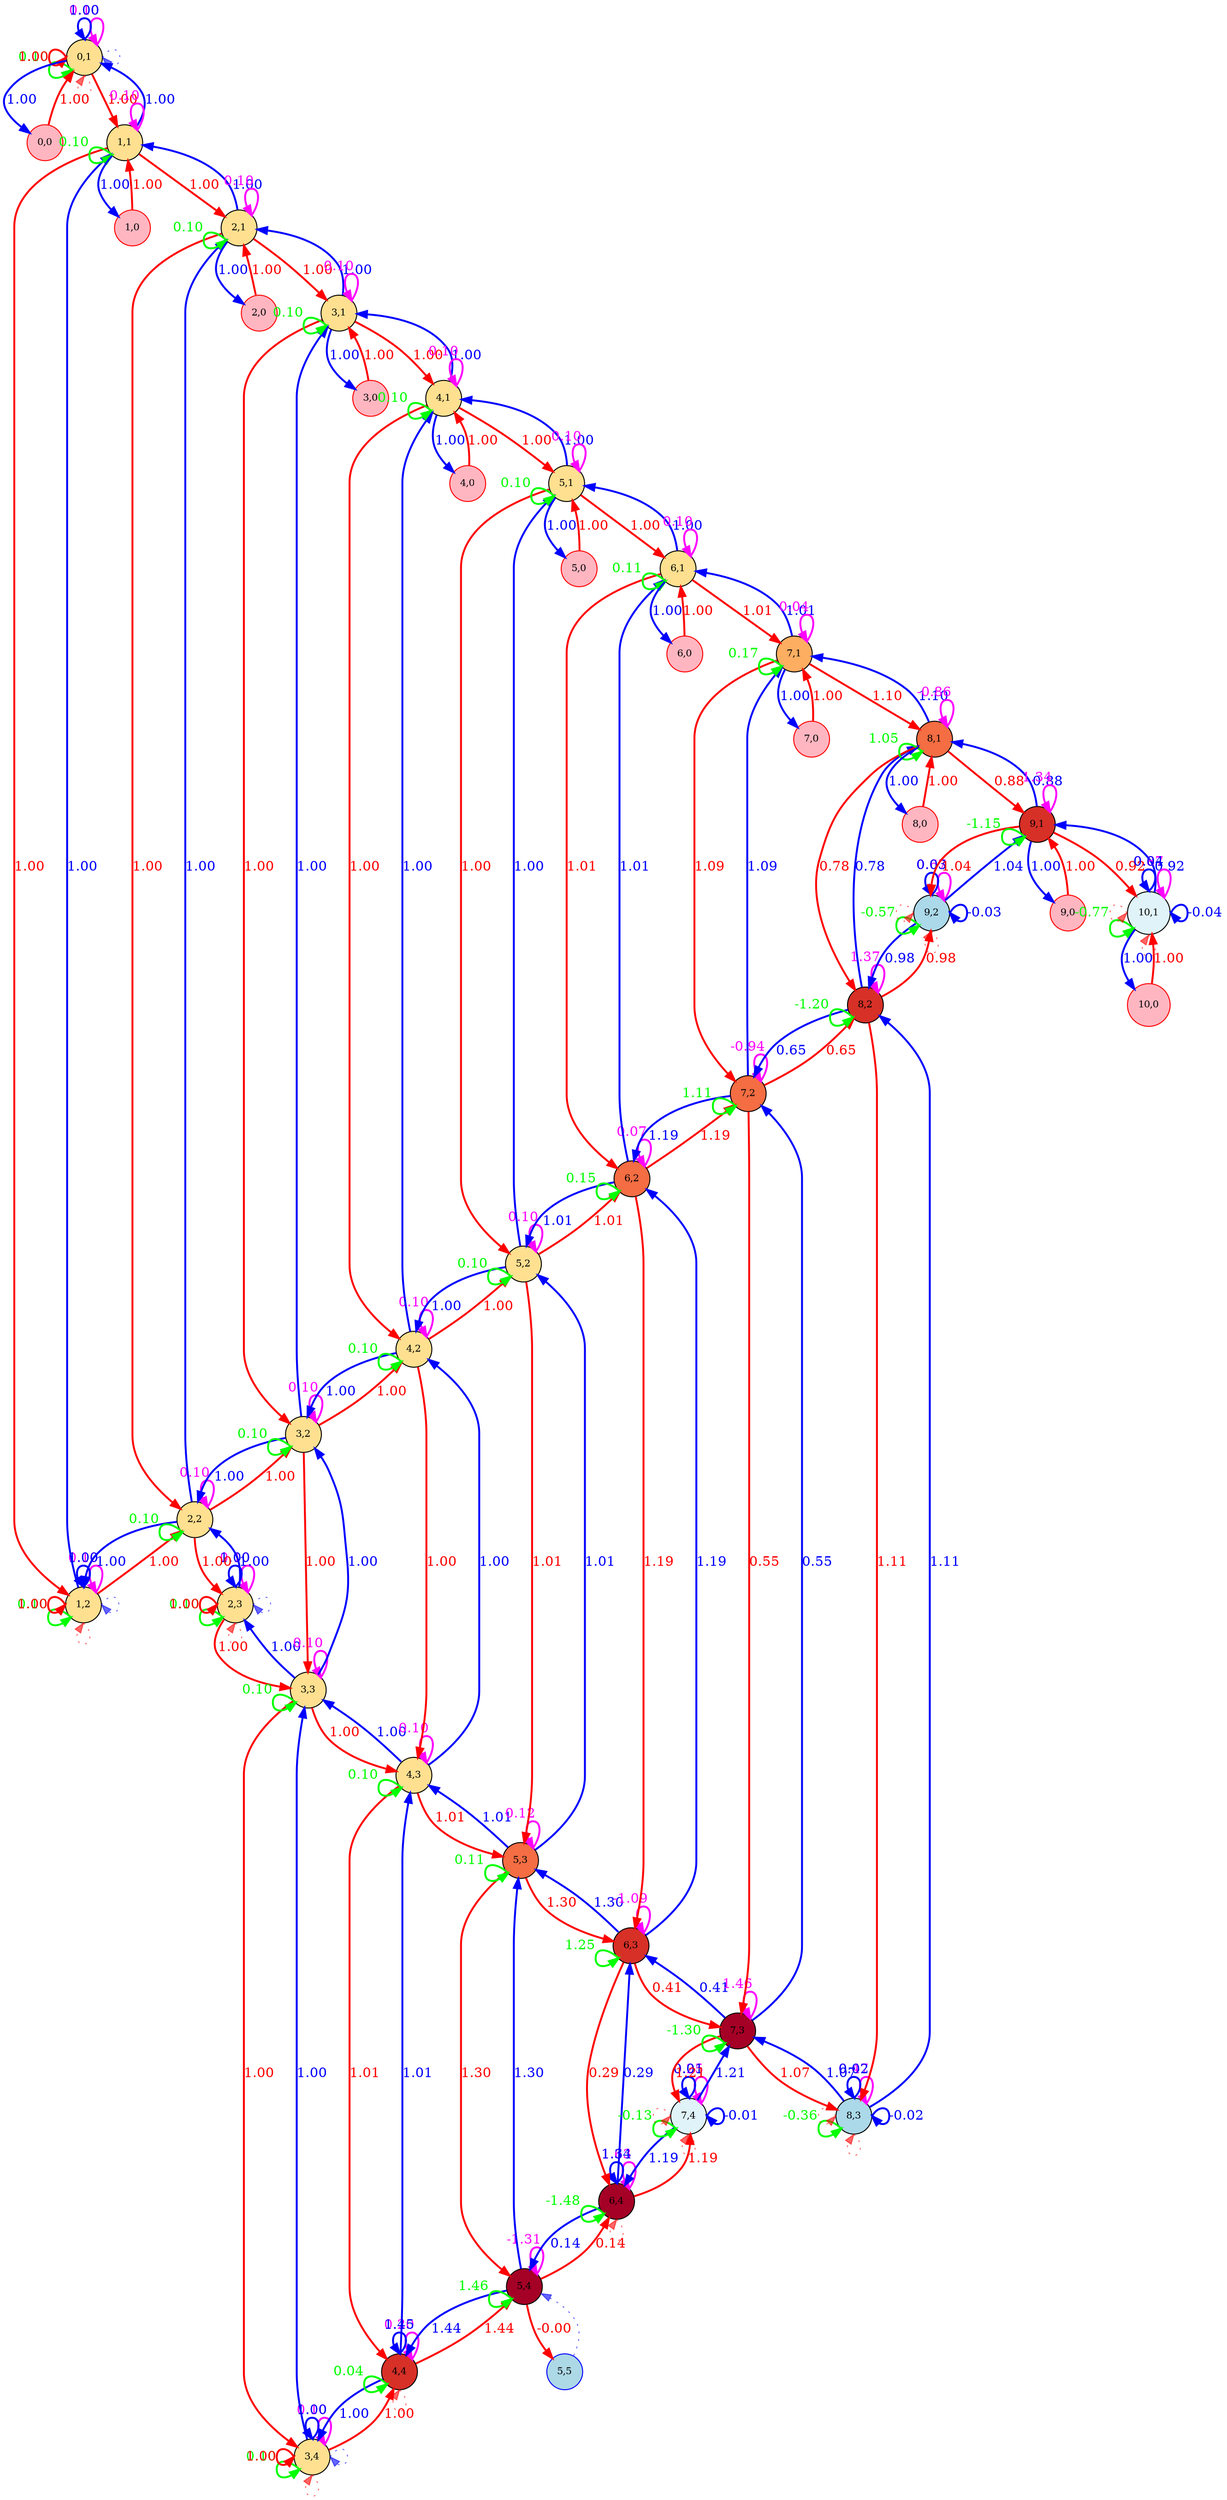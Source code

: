 digraph {
	splines=true
	"0,1" [label="0,1" color=black colorscheme=rdylbu10 fillcolor=5 fontsize=10 pos="0,1!" shape=circle style=filled]
	"0,0" [label="0,0" color=red fillcolor=lightpink fontsize=10 pos="0,0!" shape=circle style=filled]
	"1,2" [label="1,2" color=black colorscheme=rdylbu10 fillcolor=5 fontsize=10 pos="1,2!" shape=circle style=filled]
	"1,1" [label="1,1" color=black colorscheme=rdylbu10 fillcolor=5 fontsize=10 pos="1,1!" shape=circle style=filled]
	"1,0" [label="1,0" color=red fillcolor=lightpink fontsize=10 pos="1,0!" shape=circle style=filled]
	"2,3" [label="2,3" color=black colorscheme=rdylbu10 fillcolor=5 fontsize=10 pos="2,3!" shape=circle style=filled]
	"2,2" [label="2,2" color=black colorscheme=rdylbu10 fillcolor=5 fontsize=10 pos="2,2!" shape=circle style=filled]
	"2,1" [label="2,1" color=black colorscheme=rdylbu10 fillcolor=5 fontsize=10 pos="2,1!" shape=circle style=filled]
	"2,0" [label="2,0" color=red fillcolor=lightpink fontsize=10 pos="2,0!" shape=circle style=filled]
	"3,4" [label="3,4" color=black colorscheme=rdylbu10 fillcolor=5 fontsize=10 pos="3,4!" shape=circle style=filled]
	"3,3" [label="3,3" color=black colorscheme=rdylbu10 fillcolor=5 fontsize=10 pos="3,3!" shape=circle style=filled]
	"3,2" [label="3,2" color=black colorscheme=rdylbu10 fillcolor=5 fontsize=10 pos="3,2!" shape=circle style=filled]
	"3,1" [label="3,1" color=black colorscheme=rdylbu10 fillcolor=5 fontsize=10 pos="3,1!" shape=circle style=filled]
	"3,0" [label="3,0" color=red fillcolor=lightpink fontsize=10 pos="3,0!" shape=circle style=filled]
	"4,4" [label="4,4" color=black colorscheme=rdylbu10 fillcolor=2 fontsize=10 pos="4,4!" shape=circle style=filled]
	"4,3" [label="4,3" color=black colorscheme=rdylbu10 fillcolor=5 fontsize=10 pos="4,3!" shape=circle style=filled]
	"4,2" [label="4,2" color=black colorscheme=rdylbu10 fillcolor=5 fontsize=10 pos="4,2!" shape=circle style=filled]
	"4,1" [label="4,1" color=black colorscheme=rdylbu10 fillcolor=5 fontsize=10 pos="4,1!" shape=circle style=filled]
	"4,0" [label="4,0" color=red fillcolor=lightpink fontsize=10 pos="4,0!" shape=circle style=filled]
	"5,5" [label="5,5" color=blue fillcolor=lightblue fontsize=10 pos="5,5!" shape=circle style=filled]
	"5,4" [label="5,4" color=black colorscheme=rdylbu10 fillcolor=1 fontsize=10 pos="5,4!" shape=circle style=filled]
	"5,3" [label="5,3" color=black colorscheme=rdylbu10 fillcolor=3 fontsize=10 pos="5,3!" shape=circle style=filled]
	"5,2" [label="5,2" color=black colorscheme=rdylbu10 fillcolor=5 fontsize=10 pos="5,2!" shape=circle style=filled]
	"5,1" [label="5,1" color=black colorscheme=rdylbu10 fillcolor=5 fontsize=10 pos="5,1!" shape=circle style=filled]
	"5,0" [label="5,0" color=red fillcolor=lightpink fontsize=10 pos="5,0!" shape=circle style=filled]
	"6,4" [label="6,4" color=black colorscheme=rdylbu10 fillcolor=1 fontsize=10 pos="6,4!" shape=circle style=filled]
	"6,3" [label="6,3" color=black colorscheme=rdylbu10 fillcolor=2 fontsize=10 pos="6,3!" shape=circle style=filled]
	"6,2" [label="6,2" color=black colorscheme=rdylbu10 fillcolor=3 fontsize=10 pos="6,2!" shape=circle style=filled]
	"6,1" [label="6,1" color=black colorscheme=rdylbu10 fillcolor=5 fontsize=10 pos="6,1!" shape=circle style=filled]
	"6,0" [label="6,0" color=red fillcolor=lightpink fontsize=10 pos="6,0!" shape=circle style=filled]
	"7,4" [label="7,4" color=black colorscheme=rdylbu10 fillcolor=6 fontsize=10 pos="7,4!" shape=circle style=filled]
	"7,3" [label="7,3" color=black colorscheme=rdylbu10 fillcolor=1 fontsize=10 pos="7,3!" shape=circle style=filled]
	"7,2" [label="7,2" color=black colorscheme=rdylbu10 fillcolor=3 fontsize=10 pos="7,2!" shape=circle style=filled]
	"7,1" [label="7,1" color=black colorscheme=rdylbu10 fillcolor=4 fontsize=10 pos="7,1!" shape=circle style=filled]
	"7,0" [label="7,0" color=red fillcolor=lightpink fontsize=10 pos="7,0!" shape=circle style=filled]
	"8,3" [label="8,3" color=black colorscheme=rdylbu10 fillcolor=7 fontsize=10 pos="8,3!" shape=circle style=filled]
	"8,2" [label="8,2" color=black colorscheme=rdylbu10 fillcolor=2 fontsize=10 pos="8,2!" shape=circle style=filled]
	"8,1" [label="8,1" color=black colorscheme=rdylbu10 fillcolor=3 fontsize=10 pos="8,1!" shape=circle style=filled]
	"8,0" [label="8,0" color=red fillcolor=lightpink fontsize=10 pos="8,0!" shape=circle style=filled]
	"9,2" [label="9,2" color=black colorscheme=rdylbu10 fillcolor=7 fontsize=10 pos="9,2!" shape=circle style=filled]
	"9,1" [label="9,1" color=black colorscheme=rdylbu10 fillcolor=2 fontsize=10 pos="9,1!" shape=circle style=filled]
	"9,0" [label="9,0" color=red fillcolor=lightpink fontsize=10 pos="9,0!" shape=circle style=filled]
	"10,1" [label="10,1" color=black colorscheme=rdylbu10 fillcolor=6 fontsize=10 pos="10,1!" shape=circle style=filled]
	"10,0" [label="10,0" color=red fillcolor=lightpink fontsize=10 pos="10,0!" shape=circle style=filled]
	"0,1" -> "0,1" [label=0.10 color="#ff00ff" fontcolor="#ff00ff" headport=ne penwidth=2 style=solid tailport=ne]
	"0,1" -> "0,1" [label=0.10 color="#00ff00" fontcolor="#00ff00" headport=sw penwidth=2 style=solid tailport=sw]
	"0,1" -> "0,0" [label=1.00 color="#0000ff" fontcolor="#0000ff" penwidth=2 style=solid]
	"0,1" -> "1,1" [label=1.00 color="#ff0000" fontcolor="#ff0000" penwidth=2 style=solid]
	"0,1" -> "0,1" [label="" color="#ff000099" fontcolor="#ff000099" headport=s style=dotted tailport=s]
	"0,1" -> "0,1" [label=1.00 color="#0000ff" fontcolor="#0000ff" headport=n penwidth=2 style=solid tailport=n]
	"0,1" -> "0,1" [label="" color="#0000ff99" fontcolor="#0000ff99" headport=e style=dotted tailport=e]
	"0,1" -> "0,1" [label=1.00 color="#ff0000" fontcolor="#ff0000" headport=w penwidth=2 style=solid tailport=w]
	"0,0" -> "0,1" [label=1.00 color="#ff0000" fontcolor="#ff0000" penwidth=2 style=solid]
	"1,2" -> "1,2" [label=0.10 color="#ff00ff" fontcolor="#ff00ff" headport=ne penwidth=2 style=solid tailport=ne]
	"1,2" -> "1,2" [label=0.10 color="#00ff00" fontcolor="#00ff00" headport=sw penwidth=2 style=solid tailport=sw]
	"1,2" -> "1,1" [label=1.00 color="#0000ff" fontcolor="#0000ff" penwidth=2 style=solid]
	"1,2" -> "2,2" [label=1.00 color="#ff0000" fontcolor="#ff0000" penwidth=2 style=solid]
	"1,2" -> "1,2" [label="" color="#ff000099" fontcolor="#ff000099" headport=s style=dotted tailport=s]
	"1,2" -> "1,2" [label=1.00 color="#0000ff" fontcolor="#0000ff" headport=n penwidth=2 style=solid tailport=n]
	"1,2" -> "1,2" [label="" color="#0000ff99" fontcolor="#0000ff99" headport=e style=dotted tailport=e]
	"1,2" -> "1,2" [label=1.00 color="#ff0000" fontcolor="#ff0000" headport=w penwidth=2 style=solid tailport=w]
	"1,1" -> "0,1" [label=1.00 color="#0000ff" fontcolor="#0000ff" penwidth=2 style=solid]
	"1,1" -> "1,2" [label=1.00 color="#ff0000" fontcolor="#ff0000" penwidth=2 style=solid]
	"1,1" -> "1,1" [label=0.10 color="#ff00ff" fontcolor="#ff00ff" headport=ne penwidth=2 style=solid tailport=ne]
	"1,1" -> "1,1" [label=0.10 color="#00ff00" fontcolor="#00ff00" headport=sw penwidth=2 style=solid tailport=sw]
	"1,1" -> "1,0" [label=1.00 color="#0000ff" fontcolor="#0000ff" penwidth=2 style=solid]
	"1,1" -> "2,1" [label=1.00 color="#ff0000" fontcolor="#ff0000" penwidth=2 style=solid]
	"1,0" -> "1,1" [label=1.00 color="#ff0000" fontcolor="#ff0000" penwidth=2 style=solid]
	"2,3" -> "2,3" [label=0.10 color="#ff00ff" fontcolor="#ff00ff" headport=ne penwidth=2 style=solid tailport=ne]
	"2,3" -> "2,3" [label=0.10 color="#00ff00" fontcolor="#00ff00" headport=sw penwidth=2 style=solid tailport=sw]
	"2,3" -> "2,2" [label=1.00 color="#0000ff" fontcolor="#0000ff" penwidth=2 style=solid]
	"2,3" -> "3,3" [label=1.00 color="#ff0000" fontcolor="#ff0000" penwidth=2 style=solid]
	"2,3" -> "2,3" [label="" color="#ff000099" fontcolor="#ff000099" headport=s style=dotted tailport=s]
	"2,3" -> "2,3" [label=1.00 color="#0000ff" fontcolor="#0000ff" headport=n penwidth=2 style=solid tailport=n]
	"2,3" -> "2,3" [label="" color="#0000ff99" fontcolor="#0000ff99" headport=e style=dotted tailport=e]
	"2,3" -> "2,3" [label=1.00 color="#ff0000" fontcolor="#ff0000" headport=w penwidth=2 style=solid tailport=w]
	"2,2" -> "1,2" [label=1.00 color="#0000ff" fontcolor="#0000ff" penwidth=2 style=solid]
	"2,2" -> "2,3" [label=1.00 color="#ff0000" fontcolor="#ff0000" penwidth=2 style=solid]
	"2,2" -> "2,2" [label=0.10 color="#ff00ff" fontcolor="#ff00ff" headport=ne penwidth=2 style=solid tailport=ne]
	"2,2" -> "2,2" [label=0.10 color="#00ff00" fontcolor="#00ff00" headport=sw penwidth=2 style=solid tailport=sw]
	"2,2" -> "2,1" [label=1.00 color="#0000ff" fontcolor="#0000ff" penwidth=2 style=solid]
	"2,2" -> "3,2" [label=1.00 color="#ff0000" fontcolor="#ff0000" penwidth=2 style=solid]
	"2,1" -> "1,1" [label=1.00 color="#0000ff" fontcolor="#0000ff" penwidth=2 style=solid]
	"2,1" -> "2,2" [label=1.00 color="#ff0000" fontcolor="#ff0000" penwidth=2 style=solid]
	"2,1" -> "2,1" [label=0.10 color="#ff00ff" fontcolor="#ff00ff" headport=ne penwidth=2 style=solid tailport=ne]
	"2,1" -> "2,1" [label=0.10 color="#00ff00" fontcolor="#00ff00" headport=sw penwidth=2 style=solid tailport=sw]
	"2,1" -> "2,0" [label=1.00 color="#0000ff" fontcolor="#0000ff" penwidth=2 style=solid]
	"2,1" -> "3,1" [label=1.00 color="#ff0000" fontcolor="#ff0000" penwidth=2 style=solid]
	"2,0" -> "2,1" [label=1.00 color="#ff0000" fontcolor="#ff0000" penwidth=2 style=solid]
	"3,4" -> "3,4" [label=0.10 color="#ff00ff" fontcolor="#ff00ff" headport=ne penwidth=2 style=solid tailport=ne]
	"3,4" -> "3,4" [label=0.10 color="#00ff00" fontcolor="#00ff00" headport=sw penwidth=2 style=solid tailport=sw]
	"3,4" -> "3,3" [label=1.00 color="#0000ff" fontcolor="#0000ff" penwidth=2 style=solid]
	"3,4" -> "4,4" [label=1.00 color="#ff0000" fontcolor="#ff0000" penwidth=2 style=solid]
	"3,4" -> "3,4" [label="" color="#ff000099" fontcolor="#ff000099" headport=s style=dotted tailport=s]
	"3,4" -> "3,4" [label=1.00 color="#0000ff" fontcolor="#0000ff" headport=n penwidth=2 style=solid tailport=n]
	"3,4" -> "3,4" [label="" color="#0000ff99" fontcolor="#0000ff99" headport=e style=dotted tailport=e]
	"3,4" -> "3,4" [label=1.00 color="#ff0000" fontcolor="#ff0000" headport=w penwidth=2 style=solid tailport=w]
	"3,3" -> "2,3" [label=1.00 color="#0000ff" fontcolor="#0000ff" penwidth=2 style=solid]
	"3,3" -> "3,4" [label=1.00 color="#ff0000" fontcolor="#ff0000" penwidth=2 style=solid]
	"3,3" -> "3,3" [label=0.10 color="#ff00ff" fontcolor="#ff00ff" headport=ne penwidth=2 style=solid tailport=ne]
	"3,3" -> "3,3" [label=0.10 color="#00ff00" fontcolor="#00ff00" headport=sw penwidth=2 style=solid tailport=sw]
	"3,3" -> "3,2" [label=1.00 color="#0000ff" fontcolor="#0000ff" penwidth=2 style=solid]
	"3,3" -> "4,3" [label=1.00 color="#ff0000" fontcolor="#ff0000" penwidth=2 style=solid]
	"3,2" -> "2,2" [label=1.00 color="#0000ff" fontcolor="#0000ff" penwidth=2 style=solid]
	"3,2" -> "3,3" [label=1.00 color="#ff0000" fontcolor="#ff0000" penwidth=2 style=solid]
	"3,2" -> "3,2" [label=0.10 color="#ff00ff" fontcolor="#ff00ff" headport=ne penwidth=2 style=solid tailport=ne]
	"3,2" -> "3,2" [label=0.10 color="#00ff00" fontcolor="#00ff00" headport=sw penwidth=2 style=solid tailport=sw]
	"3,2" -> "3,1" [label=1.00 color="#0000ff" fontcolor="#0000ff" penwidth=2 style=solid]
	"3,2" -> "4,2" [label=1.00 color="#ff0000" fontcolor="#ff0000" penwidth=2 style=solid]
	"3,1" -> "2,1" [label=1.00 color="#0000ff" fontcolor="#0000ff" penwidth=2 style=solid]
	"3,1" -> "3,2" [label=1.00 color="#ff0000" fontcolor="#ff0000" penwidth=2 style=solid]
	"3,1" -> "3,1" [label=0.10 color="#ff00ff" fontcolor="#ff00ff" headport=ne penwidth=2 style=solid tailport=ne]
	"3,1" -> "3,1" [label=0.10 color="#00ff00" fontcolor="#00ff00" headport=sw penwidth=2 style=solid tailport=sw]
	"3,1" -> "3,0" [label=1.00 color="#0000ff" fontcolor="#0000ff" penwidth=2 style=solid]
	"3,1" -> "4,1" [label=1.00 color="#ff0000" fontcolor="#ff0000" penwidth=2 style=solid]
	"3,0" -> "3,1" [label=1.00 color="#ff0000" fontcolor="#ff0000" penwidth=2 style=solid]
	"4,4" -> "3,4" [label=1.00 color="#0000ff" fontcolor="#0000ff" penwidth=2 style=solid]
	"4,4" -> "4,4" [label=0.20 color="#ff00ff" fontcolor="#ff00ff" headport=ne penwidth=2 style=solid tailport=ne]
	"4,4" -> "4,4" [label=0.04 color="#00ff00" fontcolor="#00ff00" headport=sw penwidth=2 style=solid tailport=sw]
	"4,4" -> "4,3" [label=1.01 color="#0000ff" fontcolor="#0000ff" penwidth=2 style=solid]
	"4,4" -> "5,4" [label=1.44 color="#ff0000" fontcolor="#ff0000" penwidth=2 style=solid]
	"4,4" -> "4,4" [label="" color="#ff000099" fontcolor="#ff000099" headport=s style=dotted tailport=s]
	"4,4" -> "4,4" [label=1.45 color="#0000ff" fontcolor="#0000ff" headport=n penwidth=2 style=solid tailport=n]
	"4,3" -> "3,3" [label=1.00 color="#0000ff" fontcolor="#0000ff" penwidth=2 style=solid]
	"4,3" -> "4,4" [label=1.01 color="#ff0000" fontcolor="#ff0000" penwidth=2 style=solid]
	"4,3" -> "4,3" [label=0.10 color="#ff00ff" fontcolor="#ff00ff" headport=ne penwidth=2 style=solid tailport=ne]
	"4,3" -> "4,3" [label=0.10 color="#00ff00" fontcolor="#00ff00" headport=sw penwidth=2 style=solid tailport=sw]
	"4,3" -> "4,2" [label=1.00 color="#0000ff" fontcolor="#0000ff" penwidth=2 style=solid]
	"4,3" -> "5,3" [label=1.01 color="#ff0000" fontcolor="#ff0000" penwidth=2 style=solid]
	"4,2" -> "3,2" [label=1.00 color="#0000ff" fontcolor="#0000ff" penwidth=2 style=solid]
	"4,2" -> "4,3" [label=1.00 color="#ff0000" fontcolor="#ff0000" penwidth=2 style=solid]
	"4,2" -> "4,2" [label=0.10 color="#ff00ff" fontcolor="#ff00ff" headport=ne penwidth=2 style=solid tailport=ne]
	"4,2" -> "4,2" [label=0.10 color="#00ff00" fontcolor="#00ff00" headport=sw penwidth=2 style=solid tailport=sw]
	"4,2" -> "4,1" [label=1.00 color="#0000ff" fontcolor="#0000ff" penwidth=2 style=solid]
	"4,2" -> "5,2" [label=1.00 color="#ff0000" fontcolor="#ff0000" penwidth=2 style=solid]
	"4,1" -> "3,1" [label=1.00 color="#0000ff" fontcolor="#0000ff" penwidth=2 style=solid]
	"4,1" -> "4,2" [label=1.00 color="#ff0000" fontcolor="#ff0000" penwidth=2 style=solid]
	"4,1" -> "4,1" [label=0.10 color="#ff00ff" fontcolor="#ff00ff" headport=ne penwidth=2 style=solid tailport=ne]
	"4,1" -> "4,1" [label=0.10 color="#00ff00" fontcolor="#00ff00" headport=sw penwidth=2 style=solid tailport=sw]
	"4,1" -> "4,0" [label=1.00 color="#0000ff" fontcolor="#0000ff" penwidth=2 style=solid]
	"4,1" -> "5,1" [label=1.00 color="#ff0000" fontcolor="#ff0000" penwidth=2 style=solid]
	"4,0" -> "4,1" [label=1.00 color="#ff0000" fontcolor="#ff0000" penwidth=2 style=solid]
	"5,5" -> "5,4" [label="" color="#0000ff99" fontcolor="#0000ff99" style=dotted]
	"5,4" -> "4,4" [label=1.44 color="#0000ff" fontcolor="#0000ff" penwidth=2 style=solid]
	"5,4" -> "5,5" [label=-0.00 color="#ff0000" fontcolor="#ff0000" penwidth=2 style=solid]
	"5,4" -> "5,4" [label=-1.31 color="#ff00ff" fontcolor="#ff00ff" headport=ne penwidth=2 style=solid tailport=ne]
	"5,4" -> "5,4" [label=1.46 color="#00ff00" fontcolor="#00ff00" headport=sw penwidth=2 style=solid tailport=sw]
	"5,4" -> "5,3" [label=1.30 color="#0000ff" fontcolor="#0000ff" penwidth=2 style=solid]
	"5,4" -> "6,4" [label=0.14 color="#ff0000" fontcolor="#ff0000" penwidth=2 style=solid]
	"5,3" -> "4,3" [label=1.01 color="#0000ff" fontcolor="#0000ff" penwidth=2 style=solid]
	"5,3" -> "5,4" [label=1.30 color="#ff0000" fontcolor="#ff0000" penwidth=2 style=solid]
	"5,3" -> "5,3" [label=0.12 color="#ff00ff" fontcolor="#ff00ff" headport=ne penwidth=2 style=solid tailport=ne]
	"5,3" -> "5,3" [label=0.11 color="#00ff00" fontcolor="#00ff00" headport=sw penwidth=2 style=solid tailport=sw]
	"5,3" -> "5,2" [label=1.01 color="#0000ff" fontcolor="#0000ff" penwidth=2 style=solid]
	"5,3" -> "6,3" [label=1.30 color="#ff0000" fontcolor="#ff0000" penwidth=2 style=solid]
	"5,2" -> "4,2" [label=1.00 color="#0000ff" fontcolor="#0000ff" penwidth=2 style=solid]
	"5,2" -> "5,3" [label=1.01 color="#ff0000" fontcolor="#ff0000" penwidth=2 style=solid]
	"5,2" -> "5,2" [label=0.10 color="#ff00ff" fontcolor="#ff00ff" headport=ne penwidth=2 style=solid tailport=ne]
	"5,2" -> "5,2" [label=0.10 color="#00ff00" fontcolor="#00ff00" headport=sw penwidth=2 style=solid tailport=sw]
	"5,2" -> "5,1" [label=1.00 color="#0000ff" fontcolor="#0000ff" penwidth=2 style=solid]
	"5,2" -> "6,2" [label=1.01 color="#ff0000" fontcolor="#ff0000" penwidth=2 style=solid]
	"5,1" -> "4,1" [label=1.00 color="#0000ff" fontcolor="#0000ff" penwidth=2 style=solid]
	"5,1" -> "5,2" [label=1.00 color="#ff0000" fontcolor="#ff0000" penwidth=2 style=solid]
	"5,1" -> "5,1" [label=0.10 color="#ff00ff" fontcolor="#ff00ff" headport=ne penwidth=2 style=solid tailport=ne]
	"5,1" -> "5,1" [label=0.10 color="#00ff00" fontcolor="#00ff00" headport=sw penwidth=2 style=solid tailport=sw]
	"5,1" -> "5,0" [label=1.00 color="#0000ff" fontcolor="#0000ff" penwidth=2 style=solid]
	"5,1" -> "6,1" [label=1.00 color="#ff0000" fontcolor="#ff0000" penwidth=2 style=solid]
	"5,0" -> "5,1" [label=1.00 color="#ff0000" fontcolor="#ff0000" penwidth=2 style=solid]
	"6,4" -> "5,4" [label=0.14 color="#0000ff" fontcolor="#0000ff" penwidth=2 style=solid]
	"6,4" -> "6,4" [label=1.63 color="#ff00ff" fontcolor="#ff00ff" headport=ne penwidth=2 style=solid tailport=ne]
	"6,4" -> "6,4" [label=-1.48 color="#00ff00" fontcolor="#00ff00" headport=sw penwidth=2 style=solid tailport=sw]
	"6,4" -> "6,3" [label=0.29 color="#0000ff" fontcolor="#0000ff" penwidth=2 style=solid]
	"6,4" -> "7,4" [label=1.19 color="#ff0000" fontcolor="#ff0000" penwidth=2 style=solid]
	"6,4" -> "6,4" [label="" color="#ff000099" fontcolor="#ff000099" headport=s style=dotted tailport=s]
	"6,4" -> "6,4" [label=1.34 color="#0000ff" fontcolor="#0000ff" headport=n penwidth=2 style=solid tailport=n]
	"6,3" -> "5,3" [label=1.30 color="#0000ff" fontcolor="#0000ff" penwidth=2 style=solid]
	"6,3" -> "6,4" [label=0.29 color="#ff0000" fontcolor="#ff0000" penwidth=2 style=solid]
	"6,3" -> "6,3" [label=-1.09 color="#ff00ff" fontcolor="#ff00ff" headport=ne penwidth=2 style=solid tailport=ne]
	"6,3" -> "6,3" [label=1.25 color="#00ff00" fontcolor="#00ff00" headport=sw penwidth=2 style=solid tailport=sw]
	"6,3" -> "6,2" [label=1.19 color="#0000ff" fontcolor="#0000ff" penwidth=2 style=solid]
	"6,3" -> "7,3" [label=0.41 color="#ff0000" fontcolor="#ff0000" penwidth=2 style=solid]
	"6,2" -> "5,2" [label=1.01 color="#0000ff" fontcolor="#0000ff" penwidth=2 style=solid]
	"6,2" -> "6,3" [label=1.19 color="#ff0000" fontcolor="#ff0000" penwidth=2 style=solid]
	"6,2" -> "6,2" [label=0.07 color="#ff00ff" fontcolor="#ff00ff" headport=ne penwidth=2 style=solid tailport=ne]
	"6,2" -> "6,2" [label=0.15 color="#00ff00" fontcolor="#00ff00" headport=sw penwidth=2 style=solid tailport=sw]
	"6,2" -> "6,1" [label=1.01 color="#0000ff" fontcolor="#0000ff" penwidth=2 style=solid]
	"6,2" -> "7,2" [label=1.19 color="#ff0000" fontcolor="#ff0000" penwidth=2 style=solid]
	"6,1" -> "5,1" [label=1.00 color="#0000ff" fontcolor="#0000ff" penwidth=2 style=solid]
	"6,1" -> "6,2" [label=1.01 color="#ff0000" fontcolor="#ff0000" penwidth=2 style=solid]
	"6,1" -> "6,1" [label=0.10 color="#ff00ff" fontcolor="#ff00ff" headport=ne penwidth=2 style=solid tailport=ne]
	"6,1" -> "6,1" [label=0.11 color="#00ff00" fontcolor="#00ff00" headport=sw penwidth=2 style=solid tailport=sw]
	"6,1" -> "6,0" [label=1.00 color="#0000ff" fontcolor="#0000ff" penwidth=2 style=solid]
	"6,1" -> "7,1" [label=1.01 color="#ff0000" fontcolor="#ff0000" penwidth=2 style=solid]
	"6,0" -> "6,1" [label=1.00 color="#ff0000" fontcolor="#ff0000" penwidth=2 style=solid]
	"7,4" -> "6,4" [label=1.19 color="#0000ff" fontcolor="#0000ff" penwidth=2 style=solid]
	"7,4" -> "7,4" [label=0.25 color="#ff00ff" fontcolor="#ff00ff" headport=ne penwidth=2 style=solid tailport=ne]
	"7,4" -> "7,4" [label=-0.13 color="#00ff00" fontcolor="#00ff00" headport=sw penwidth=2 style=solid tailport=sw]
	"7,4" -> "7,3" [label=1.21 color="#0000ff" fontcolor="#0000ff" penwidth=2 style=solid]
	"7,4" -> "7,4" [label="" color="#ff000099" fontcolor="#ff000099" headport=s style=dotted tailport=s]
	"7,4" -> "7,4" [label=0.01 color="#0000ff" fontcolor="#0000ff" headport=n penwidth=2 style=solid tailport=n]
	"7,4" -> "7,4" [label="" color="#ff000099" fontcolor="#ff000099" headport=w style=dotted tailport=w]
	"7,4" -> "7,4" [label=-0.01 color="#0000ff" fontcolor="#0000ff" headport=e penwidth=2 style=solid tailport=e]
	"7,3" -> "6,3" [label=0.41 color="#0000ff" fontcolor="#0000ff" penwidth=2 style=solid]
	"7,3" -> "7,4" [label=1.21 color="#ff0000" fontcolor="#ff0000" penwidth=2 style=solid]
	"7,3" -> "7,3" [label=1.46 color="#ff00ff" fontcolor="#ff00ff" headport=ne penwidth=2 style=solid tailport=ne]
	"7,3" -> "7,3" [label=-1.30 color="#00ff00" fontcolor="#00ff00" headport=sw penwidth=2 style=solid tailport=sw]
	"7,3" -> "7,2" [label=0.55 color="#0000ff" fontcolor="#0000ff" penwidth=2 style=solid]
	"7,3" -> "8,3" [label=1.07 color="#ff0000" fontcolor="#ff0000" penwidth=2 style=solid]
	"7,2" -> "6,2" [label=1.19 color="#0000ff" fontcolor="#0000ff" penwidth=2 style=solid]
	"7,2" -> "7,3" [label=0.55 color="#ff0000" fontcolor="#ff0000" penwidth=2 style=solid]
	"7,2" -> "7,2" [label=-0.94 color="#ff00ff" fontcolor="#ff00ff" headport=ne penwidth=2 style=solid tailport=ne]
	"7,2" -> "7,2" [label=1.11 color="#00ff00" fontcolor="#00ff00" headport=sw penwidth=2 style=solid tailport=sw]
	"7,2" -> "7,1" [label=1.09 color="#0000ff" fontcolor="#0000ff" penwidth=2 style=solid]
	"7,2" -> "8,2" [label=0.65 color="#ff0000" fontcolor="#ff0000" penwidth=2 style=solid]
	"7,1" -> "6,1" [label=1.01 color="#0000ff" fontcolor="#0000ff" penwidth=2 style=solid]
	"7,1" -> "7,2" [label=1.09 color="#ff0000" fontcolor="#ff0000" penwidth=2 style=solid]
	"7,1" -> "7,1" [label=0.04 color="#ff00ff" fontcolor="#ff00ff" headport=ne penwidth=2 style=solid tailport=ne]
	"7,1" -> "7,1" [label=0.17 color="#00ff00" fontcolor="#00ff00" headport=sw penwidth=2 style=solid tailport=sw]
	"7,1" -> "7,0" [label=1.00 color="#0000ff" fontcolor="#0000ff" penwidth=2 style=solid]
	"7,1" -> "8,1" [label=1.10 color="#ff0000" fontcolor="#ff0000" penwidth=2 style=solid]
	"7,0" -> "7,1" [label=1.00 color="#ff0000" fontcolor="#ff0000" penwidth=2 style=solid]
	"8,3" -> "7,3" [label=1.07 color="#0000ff" fontcolor="#0000ff" penwidth=2 style=solid]
	"8,3" -> "8,3" [label=0.47 color="#ff00ff" fontcolor="#ff00ff" headport=ne penwidth=2 style=solid tailport=ne]
	"8,3" -> "8,3" [label=-0.36 color="#00ff00" fontcolor="#00ff00" headport=sw penwidth=2 style=solid tailport=sw]
	"8,3" -> "8,2" [label=1.11 color="#0000ff" fontcolor="#0000ff" penwidth=2 style=solid]
	"8,3" -> "8,3" [label="" color="#ff000099" fontcolor="#ff000099" headport=s style=dotted tailport=s]
	"8,3" -> "8,3" [label=0.02 color="#0000ff" fontcolor="#0000ff" headport=n penwidth=2 style=solid tailport=n]
	"8,3" -> "8,3" [label="" color="#ff000099" fontcolor="#ff000099" headport=w style=dotted tailport=w]
	"8,3" -> "8,3" [label=-0.02 color="#0000ff" fontcolor="#0000ff" headport=e penwidth=2 style=solid tailport=e]
	"8,2" -> "7,2" [label=0.65 color="#0000ff" fontcolor="#0000ff" penwidth=2 style=solid]
	"8,2" -> "8,3" [label=1.11 color="#ff0000" fontcolor="#ff0000" penwidth=2 style=solid]
	"8,2" -> "8,2" [label=1.37 color="#ff00ff" fontcolor="#ff00ff" headport=ne penwidth=2 style=solid tailport=ne]
	"8,2" -> "8,2" [label=-1.20 color="#00ff00" fontcolor="#00ff00" headport=sw penwidth=2 style=solid tailport=sw]
	"8,2" -> "8,1" [label=0.78 color="#0000ff" fontcolor="#0000ff" penwidth=2 style=solid]
	"8,2" -> "9,2" [label=0.98 color="#ff0000" fontcolor="#ff0000" penwidth=2 style=solid]
	"8,1" -> "7,1" [label=1.10 color="#0000ff" fontcolor="#0000ff" penwidth=2 style=solid]
	"8,1" -> "8,2" [label=0.78 color="#ff0000" fontcolor="#ff0000" penwidth=2 style=solid]
	"8,1" -> "8,1" [label=-0.86 color="#ff00ff" fontcolor="#ff00ff" headport=ne penwidth=2 style=solid tailport=ne]
	"8,1" -> "8,1" [label=1.05 color="#00ff00" fontcolor="#00ff00" headport=sw penwidth=2 style=solid tailport=sw]
	"8,1" -> "8,0" [label=1.00 color="#0000ff" fontcolor="#0000ff" penwidth=2 style=solid]
	"8,1" -> "9,1" [label=0.88 color="#ff0000" fontcolor="#ff0000" penwidth=2 style=solid]
	"8,0" -> "8,1" [label=1.00 color="#ff0000" fontcolor="#ff0000" penwidth=2 style=solid]
	"9,2" -> "8,2" [label=0.98 color="#0000ff" fontcolor="#0000ff" penwidth=2 style=solid]
	"9,2" -> "9,2" [label=0.67 color="#ff00ff" fontcolor="#ff00ff" headport=ne penwidth=2 style=solid tailport=ne]
	"9,2" -> "9,2" [label=-0.57 color="#00ff00" fontcolor="#00ff00" headport=sw penwidth=2 style=solid tailport=sw]
	"9,2" -> "9,1" [label=1.04 color="#0000ff" fontcolor="#0000ff" penwidth=2 style=solid]
	"9,2" -> "9,2" [label="" color="#ff000099" fontcolor="#ff000099" headport=s style=dotted tailport=s]
	"9,2" -> "9,2" [label=0.03 color="#0000ff" fontcolor="#0000ff" headport=n penwidth=2 style=solid tailport=n]
	"9,2" -> "9,2" [label="" color="#ff000099" fontcolor="#ff000099" headport=w style=dotted tailport=w]
	"9,2" -> "9,2" [label=-0.03 color="#0000ff" fontcolor="#0000ff" headport=e penwidth=2 style=solid tailport=e]
	"9,1" -> "8,1" [label=0.88 color="#0000ff" fontcolor="#0000ff" penwidth=2 style=solid]
	"9,1" -> "9,2" [label=1.04 color="#ff0000" fontcolor="#ff0000" penwidth=2 style=solid]
	"9,1" -> "9,1" [label=1.34 color="#ff00ff" fontcolor="#ff00ff" headport=ne penwidth=2 style=solid tailport=ne]
	"9,1" -> "9,1" [label=-1.15 color="#00ff00" fontcolor="#00ff00" headport=sw penwidth=2 style=solid tailport=sw]
	"9,1" -> "9,0" [label=1.00 color="#0000ff" fontcolor="#0000ff" penwidth=2 style=solid]
	"9,1" -> "10,1" [label=0.92 color="#ff0000" fontcolor="#ff0000" penwidth=2 style=solid]
	"9,0" -> "9,1" [label=1.00 color="#ff0000" fontcolor="#ff0000" penwidth=2 style=solid]
	"10,1" -> "9,1" [label=0.92 color="#0000ff" fontcolor="#0000ff" penwidth=2 style=solid]
	"10,1" -> "10,1" [label=0.87 color="#ff00ff" fontcolor="#ff00ff" headport=ne penwidth=2 style=solid tailport=ne]
	"10,1" -> "10,1" [label=-0.77 color="#00ff00" fontcolor="#00ff00" headport=sw penwidth=2 style=solid tailport=sw]
	"10,1" -> "10,0" [label=1.00 color="#0000ff" fontcolor="#0000ff" penwidth=2 style=solid]
	"10,1" -> "10,1" [label="" color="#ff000099" fontcolor="#ff000099" headport=s style=dotted tailport=s]
	"10,1" -> "10,1" [label=0.04 color="#0000ff" fontcolor="#0000ff" headport=n penwidth=2 style=solid tailport=n]
	"10,1" -> "10,1" [label="" color="#ff000099" fontcolor="#ff000099" headport=w style=dotted tailport=w]
	"10,1" -> "10,1" [label=-0.04 color="#0000ff" fontcolor="#0000ff" headport=e penwidth=2 style=solid tailport=e]
	"10,0" -> "10,1" [label=1.00 color="#ff0000" fontcolor="#ff0000" penwidth=2 style=solid]
}
